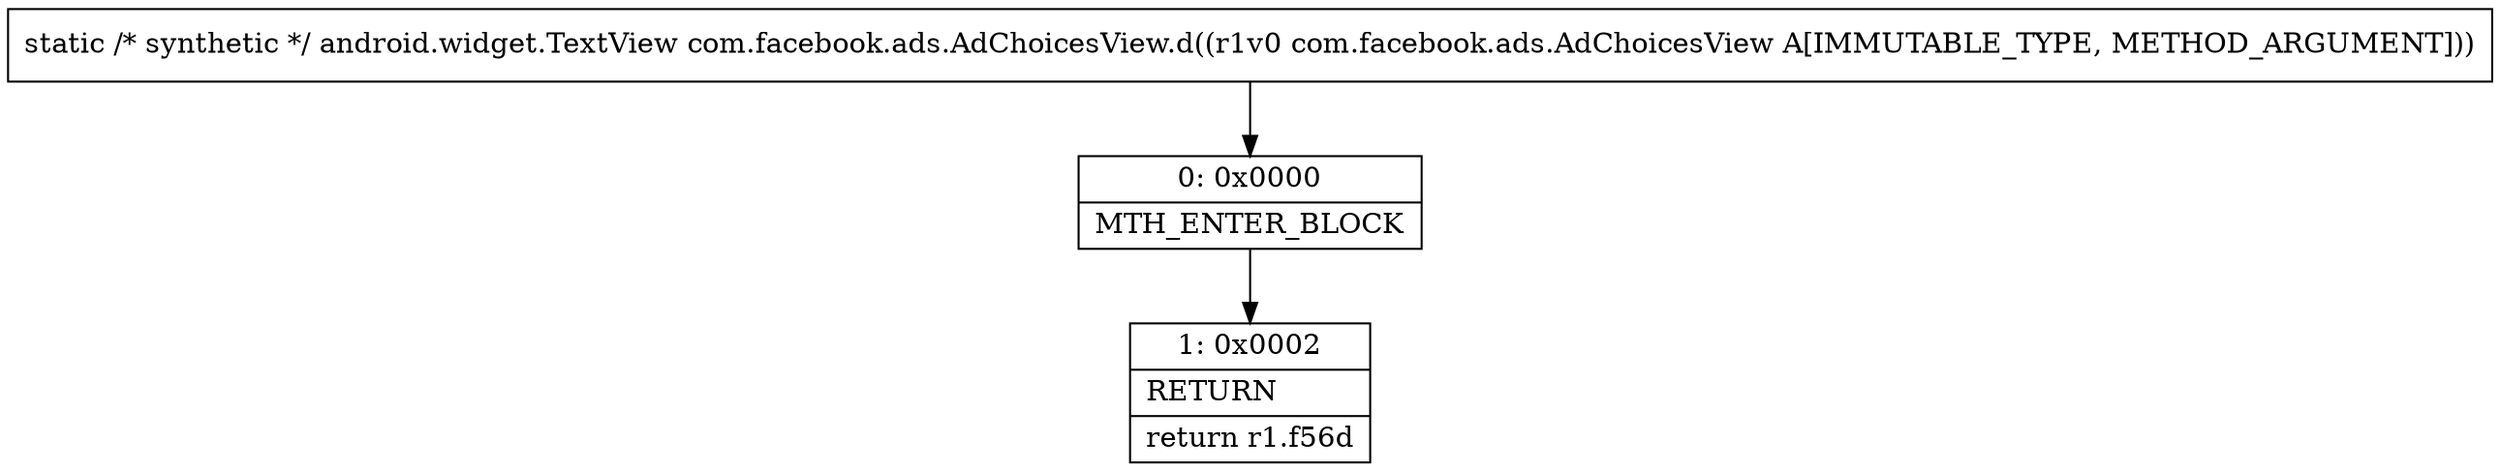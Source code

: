 digraph "CFG forcom.facebook.ads.AdChoicesView.d(Lcom\/facebook\/ads\/AdChoicesView;)Landroid\/widget\/TextView;" {
Node_0 [shape=record,label="{0\:\ 0x0000|MTH_ENTER_BLOCK\l}"];
Node_1 [shape=record,label="{1\:\ 0x0002|RETURN\l|return r1.f56d\l}"];
MethodNode[shape=record,label="{static \/* synthetic *\/ android.widget.TextView com.facebook.ads.AdChoicesView.d((r1v0 com.facebook.ads.AdChoicesView A[IMMUTABLE_TYPE, METHOD_ARGUMENT])) }"];
MethodNode -> Node_0;
Node_0 -> Node_1;
}

